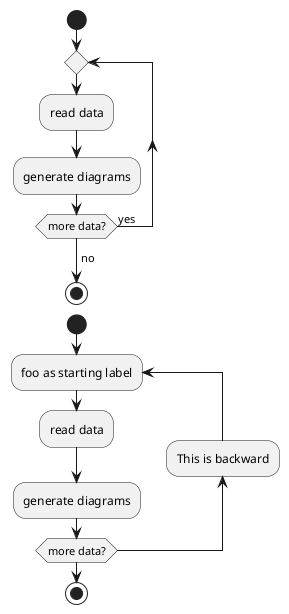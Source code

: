 @startuml
start
repeat
  :read data;
  :generate diagrams;
repeat while (more data?) is (yes)
->no;
stop

' insert an action
start
repeat :foo as starting label;
  :read data;
  :generate diagrams;
backward:This is backward;
repeat while (more data?)
stop
@enduml